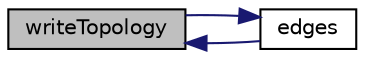 digraph "writeTopology"
{
  bgcolor="transparent";
  edge [fontname="Helvetica",fontsize="10",labelfontname="Helvetica",labelfontsize="10"];
  node [fontname="Helvetica",fontsize="10",shape=record];
  rankdir="LR";
  Node1 [label="writeTopology",height=0.2,width=0.4,color="black", fillcolor="grey75", style="filled", fontcolor="black"];
  Node1 -> Node2 [dir="back",color="midnightblue",fontsize="10",style="solid",fontname="Helvetica"];
  Node2 [label="edges",height=0.2,width=0.4,color="black",URL="$a00145.html#a761dfcf5c58e79c66afbf35c80c516ea",tooltip="Return the curved edges. "];
  Node2 -> Node1 [dir="back",color="midnightblue",fontsize="10",style="solid",fontname="Helvetica"];
}
